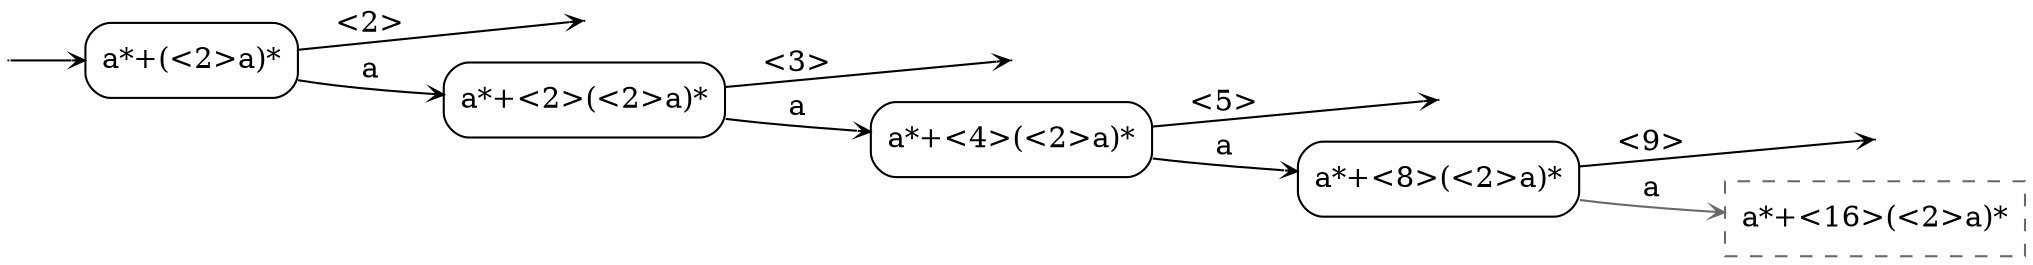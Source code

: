 digraph
{
  vcsn_context = "[a]? → ℚ"
  rankdir = LR
  edge [arrowhead = vee, arrowsize = .6]
  {
    node [shape = point, width = 0]
    I0
    F0
    F1
    F2
    F3
  }
  {
    node [shape = circle, style = rounded, width = 0.5]
    0 [label = "a*+(<2>a)*", shape = box]
    1 [label = "a*+<2>(<2>a)*", shape = box]
    2 [label = "a*+<4>(<2>a)*", shape = box]
    3 [label = "a*+<8>(<2>a)*", shape = box]
    4 [label = "a*+<16>(<2>a)*", shape = box, style = dashed, color = DimGray]
  }
  I0 -> 0
  0 -> F0 [label = "<2>"]
  0 -> 1 [label = "a"]
  1 -> F1 [label = "<3>"]
  1 -> 2 [label = "a"]
  2 -> F2 [label = "<5>"]
  2 -> 3 [label = "a"]
  3 -> F3 [label = "<9>"]
  3 -> 4 [label = "a", color = DimGray]
}
